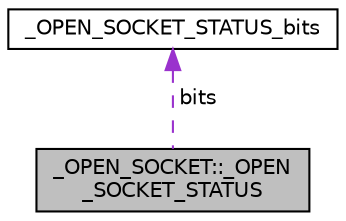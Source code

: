 digraph "_OPEN_SOCKET::_OPEN_SOCKET_STATUS"
{
  edge [fontname="Helvetica",fontsize="10",labelfontname="Helvetica",labelfontsize="10"];
  node [fontname="Helvetica",fontsize="10",shape=record];
  Node1 [label="_OPEN_SOCKET::_OPEN\l_SOCKET_STATUS",height=0.2,width=0.4,color="black", fillcolor="grey75", style="filled", fontcolor="black"];
  Node2 -> Node1 [dir="back",color="darkorchid3",fontsize="10",style="dashed",label=" bits" ];
  Node2 [label="_OPEN_SOCKET_STATUS_bits",height=0.2,width=0.4,color="black", fillcolor="white", style="filled",URL="$struct___o_p_e_n___s_o_c_k_e_t_1_1___o_p_e_n___s_o_c_k_e_t___s_t_a_t_u_s_1_1___o_p_e_n___s_o_c_k_e_t___s_t_a_t_u_s__bits.html"];
}
